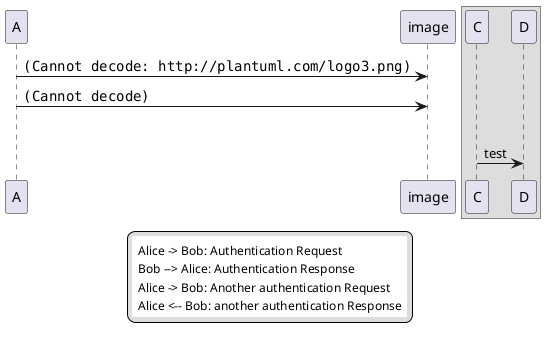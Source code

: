 '@startuml

'A -> image: <img:http://plantuml.com/logo3.png>
'A -> image: <img:class.puml>
legend
{{
salt
{
H -> I: test
}
}}
end legend

|||

legend
{{
salt
{
Alice -> Bob: Authentication Request
Bob --> Alice: Authentication Response

Alice -> Bob: Another authentication Request
Alice <-- Bob: another authentication Response
}
}}
end legend

box
C -> D: test
end box

@enduml